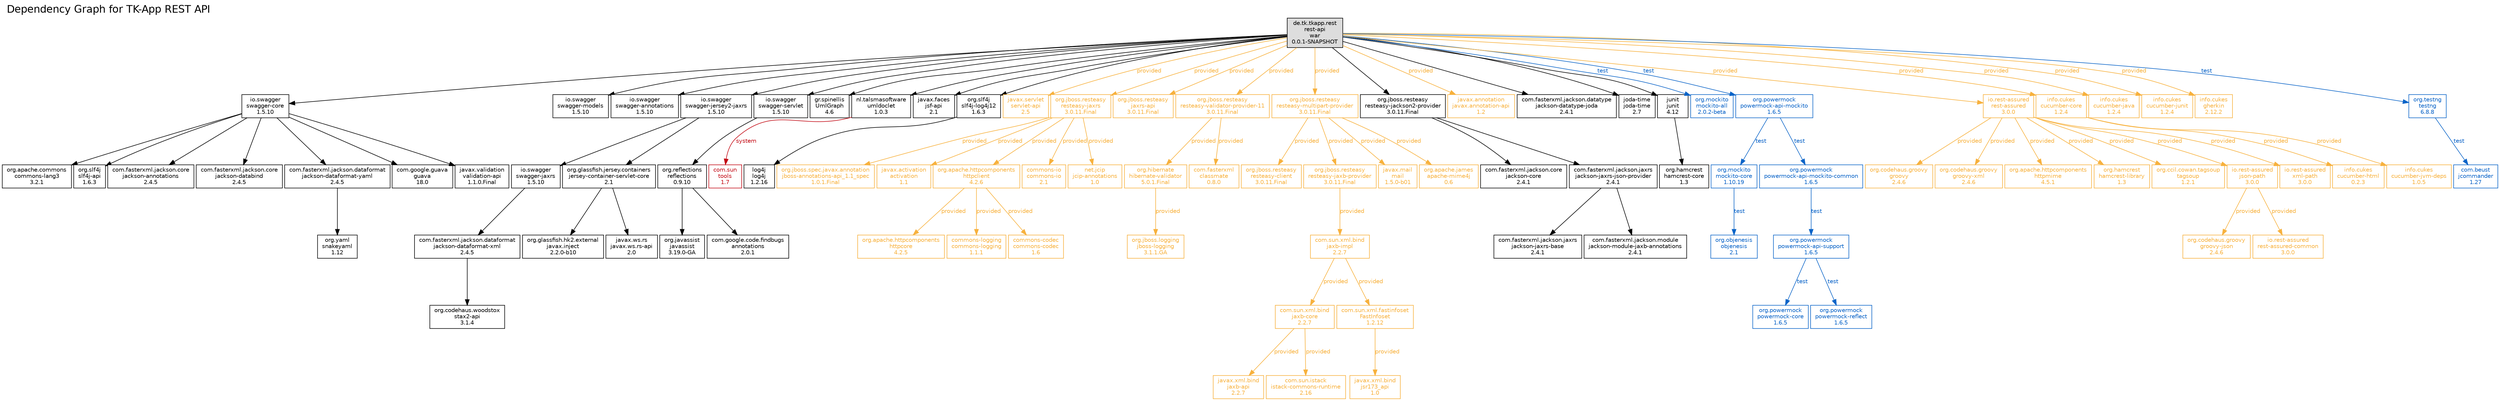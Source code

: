 digraph dependencies {

  graph [ label="Dependency Graph for TK-App REST API" labeljust="l" labelloc="t" fontsize="18" fontname="Helvetica" ranksep="1" rankdir="TB" nodesep=".05" ];
  node [ fontsize="10" fontname="Helvetica" shape="rectangle" ];
  edge [ fontsize="10" fontname="Helvetica" ];

  "0" [
    fontsize="10"
    label="de.tk.tkapp.rest\nrest-api\nwar\n0.0.1-SNAPSHOT"
    color="black"
    fontcolor="black"
    fillcolor="#dddddd"
    style="solid,filled"
  ];
  "1" [
    fontsize="10"
    label="io.swagger\nswagger-core\n1.5.10"
    color="black"
    fontcolor="black"
    fillcolor="white"
    style="solid,filled"
  ];
  "14" [
    fontsize="10"
    label="io.swagger\nswagger-models\n1.5.10"
    color="black"
    fontcolor="black"
    fillcolor="white"
    style="solid,filled"
  ];
  "18" [
    fontsize="10"
    label="io.swagger\nswagger-annotations\n1.5.10"
    color="black"
    fontcolor="black"
    fillcolor="white"
    style="solid,filled"
  ];
  "19" [
    fontsize="10"
    label="io.swagger\nswagger-jersey2-jaxrs\n1.5.10"
    color="black"
    fontcolor="black"
    fillcolor="white"
    style="solid,filled"
  ];
  "34" [
    fontsize="10"
    label="io.swagger\nswagger-servlet\n1.5.10"
    color="black"
    fontcolor="black"
    fillcolor="white"
    style="solid,filled"
  ];
  "41" [
    fontsize="10"
    label="gr.spinellis\nUmlGraph\n4.6"
    color="black"
    fontcolor="black"
    fillcolor="white"
    style="solid,filled"
  ];
  "42" [
    fontsize="10"
    label="nl.talsmasoftware\numldoclet\n1.0.3"
    color="black"
    fontcolor="black"
    fillcolor="white"
    style="solid,filled"
  ];
  "44" [
    fontsize="10"
    label="javax.faces\njsf-api\n2.1"
    color="black"
    fontcolor="black"
    fillcolor="white"
    style="solid,filled"
  ];
  "45" [
    fontsize="10"
    label="org.slf4j\nslf4j-log4j12\n1.6.3"
    color="black"
    fontcolor="black"
    fillcolor="white"
    style="solid,filled"
  ];
  "48" [
    fontsize="10"
    label="javax.servlet\nservlet-api\n2.5"
    color="#F7B13D"
    fontcolor="#F7B13D"
    fillcolor="white"
    style="solid,filled"
  ];
  "49" [
    fontsize="10"
    label="org.jboss.resteasy\nresteasy-jaxrs\n3.0.11.Final"
    color="#F7B13D"
    fontcolor="#F7B13D"
    fillcolor="white"
    style="solid,filled"
  ];
  "59" [
    fontsize="10"
    label="org.jboss.resteasy\njaxrs-api\n3.0.11.Final"
    color="#F7B13D"
    fontcolor="#F7B13D"
    fillcolor="white"
    style="solid,filled"
  ];
  "60" [
    fontsize="10"
    label="org.jboss.resteasy\nresteasy-validator-provider-11\n3.0.11.Final"
    color="#F7B13D"
    fontcolor="#F7B13D"
    fillcolor="white"
    style="solid,filled"
  ];
  "66" [
    fontsize="10"
    label="org.jboss.resteasy\nresteasy-multipart-provider\n3.0.11.Final"
    color="#F7B13D"
    fontcolor="#F7B13D"
    fillcolor="white"
    style="solid,filled"
  ];
  "81" [
    fontsize="10"
    label="org.jboss.resteasy\nresteasy-jackson2-provider\n3.0.11.Final"
    color="black"
    fontcolor="black"
    fillcolor="white"
    style="solid,filled"
  ];
  "94" [
    fontsize="10"
    label="javax.annotation\njavax.annotation-api\n1.2"
    color="#F7B13D"
    fontcolor="#F7B13D"
    fillcolor="white"
    style="solid,filled"
  ];
  "95" [
    fontsize="10"
    label="com.fasterxml.jackson.datatype\njackson-datatype-joda\n2.4.1"
    color="black"
    fontcolor="black"
    fillcolor="white"
    style="solid,filled"
  ];
  "100" [
    fontsize="10"
    label="joda-time\njoda-time\n2.7"
    color="black"
    fontcolor="black"
    fillcolor="white"
    style="solid,filled"
  ];
  "101" [
    fontsize="10"
    label="junit\njunit\n4.12"
    color="black"
    fontcolor="black"
    fillcolor="white"
    style="solid,filled"
  ];
  "103" [
    fontsize="10"
    label="org.mockito\nmockito-all\n2.0.2-beta"
    color="#0A64C8"
    fontcolor="#0A64C8"
    fillcolor="white"
    style="solid,filled"
  ];
  "104" [
    fontsize="10"
    label="org.powermock\npowermock-api-mockito\n1.6.5"
    color="#0A64C8"
    fontcolor="#0A64C8"
    fillcolor="white"
    style="solid,filled"
  ];
  "114" [
    fontsize="10"
    label="io.rest-assured\nrest-assured\n3.0.0"
    color="#F7B13D"
    fontcolor="#F7B13D"
    fillcolor="white"
    style="solid,filled"
  ];
  "138" [
    fontsize="10"
    label="info.cukes\ncucumber-core\n1.2.4"
    color="#F7B13D"
    fontcolor="#F7B13D"
    fillcolor="white"
    style="solid,filled"
  ];
  "142" [
    fontsize="10"
    label="info.cukes\ncucumber-java\n1.2.4"
    color="#F7B13D"
    fontcolor="#F7B13D"
    fillcolor="white"
    style="solid,filled"
  ];
  "144" [
    fontsize="10"
    label="info.cukes\ncucumber-junit\n1.2.4"
    color="#F7B13D"
    fontcolor="#F7B13D"
    fillcolor="white"
    style="solid,filled"
  ];
  "147" [
    fontsize="10"
    label="info.cukes\ngherkin\n2.12.2"
    color="#F7B13D"
    fontcolor="#F7B13D"
    fillcolor="white"
    style="solid,filled"
  ];
  "148" [
    fontsize="10"
    label="org.testng\ntestng\n6.8.8"
    color="#0A64C8"
    fontcolor="#0A64C8"
    fillcolor="white"
    style="solid,filled"
  ];
  "2" [
    fontsize="10"
    label="org.apache.commons\ncommons-lang3\n3.2.1"
    color="black"
    fontcolor="black"
    fillcolor="white"
    style="solid,filled"
  ];
  "3" [
    fontsize="10"
    label="org.slf4j\nslf4j-api\n1.6.3"
    color="black"
    fontcolor="black"
    fillcolor="white"
    style="solid,filled"
  ];
  "4" [
    fontsize="10"
    label="com.fasterxml.jackson.core\njackson-annotations\n2.4.5"
    color="black"
    fontcolor="black"
    fillcolor="white"
    style="solid,filled"
  ];
  "5" [
    fontsize="10"
    label="com.fasterxml.jackson.core\njackson-databind\n2.4.5"
    color="black"
    fontcolor="black"
    fillcolor="white"
    style="solid,filled"
  ];
  "8" [
    fontsize="10"
    label="com.fasterxml.jackson.dataformat\njackson-dataformat-yaml\n2.4.5"
    color="black"
    fontcolor="black"
    fillcolor="white"
    style="solid,filled"
  ];
  "12" [
    fontsize="10"
    label="com.google.guava\nguava\n18.0"
    color="black"
    fontcolor="black"
    fillcolor="white"
    style="solid,filled"
  ];
  "13" [
    fontsize="10"
    label="javax.validation\nvalidation-api\n1.1.0.Final"
    color="black"
    fontcolor="black"
    fillcolor="white"
    style="solid,filled"
  ];
  "20" [
    fontsize="10"
    label="io.swagger\nswagger-jaxrs\n1.5.10"
    color="black"
    fontcolor="black"
    fillcolor="white"
    style="solid,filled"
  ];
  "31" [
    fontsize="10"
    label="org.glassfish.jersey.containers\njersey-container-servlet-core\n2.1"
    color="black"
    fontcolor="black"
    fillcolor="white"
    style="solid,filled"
  ];
  "36" [
    fontsize="10"
    label="org.reflections\nreflections\n0.9.10"
    color="black"
    fontcolor="black"
    fillcolor="white"
    style="solid,filled"
  ];
  "43" [
    fontsize="10"
    label="com.sun\ntools\n1.7"
    color="#C30914"
    fontcolor="#C30914"
    fillcolor="white"
    style="solid,filled"
  ];
  "47" [
    fontsize="10"
    label="log4j\nlog4j\n1.2.16"
    color="black"
    fontcolor="black"
    fillcolor="white"
    style="solid,filled"
  ];
  "51" [
    fontsize="10"
    label="org.jboss.spec.javax.annotation\njboss-annotations-api_1.1_spec\n1.0.1.Final"
    color="#F7B13D"
    fontcolor="#F7B13D"
    fillcolor="white"
    style="solid,filled"
  ];
  "52" [
    fontsize="10"
    label="javax.activation\nactivation\n1.1"
    color="#F7B13D"
    fontcolor="#F7B13D"
    fillcolor="white"
    style="solid,filled"
  ];
  "53" [
    fontsize="10"
    label="org.apache.httpcomponents\nhttpclient\n4.2.6"
    color="#F7B13D"
    fontcolor="#F7B13D"
    fillcolor="white"
    style="solid,filled"
  ];
  "57" [
    fontsize="10"
    label="commons-io\ncommons-io\n2.1"
    color="#F7B13D"
    fontcolor="#F7B13D"
    fillcolor="white"
    style="solid,filled"
  ];
  "58" [
    fontsize="10"
    label="net.jcip\njcip-annotations\n1.0"
    color="#F7B13D"
    fontcolor="#F7B13D"
    fillcolor="white"
    style="solid,filled"
  ];
  "61" [
    fontsize="10"
    label="org.hibernate\nhibernate-validator\n5.0.1.Final"
    color="#F7B13D"
    fontcolor="#F7B13D"
    fillcolor="white"
    style="solid,filled"
  ];
  "65" [
    fontsize="10"
    label="com.fasterxml\nclassmate\n0.8.0"
    color="#F7B13D"
    fontcolor="#F7B13D"
    fillcolor="white"
    style="solid,filled"
  ];
  "68" [
    fontsize="10"
    label="org.jboss.resteasy\nresteasy-client\n3.0.11.Final"
    color="#F7B13D"
    fontcolor="#F7B13D"
    fillcolor="white"
    style="solid,filled"
  ];
  "70" [
    fontsize="10"
    label="org.jboss.resteasy\nresteasy-jaxb-provider\n3.0.11.Final"
    color="#F7B13D"
    fontcolor="#F7B13D"
    fillcolor="white"
    style="solid,filled"
  ];
  "77" [
    fontsize="10"
    label="javax.mail\nmail\n1.5.0-b01"
    color="#F7B13D"
    fontcolor="#F7B13D"
    fillcolor="white"
    style="solid,filled"
  ];
  "79" [
    fontsize="10"
    label="org.apache.james\napache-mime4j\n0.6"
    color="#F7B13D"
    fontcolor="#F7B13D"
    fillcolor="white"
    style="solid,filled"
  ];
  "82" [
    fontsize="10"
    label="com.fasterxml.jackson.core\njackson-core\n2.4.1"
    color="black"
    fontcolor="black"
    fillcolor="white"
    style="solid,filled"
  ];
  "85" [
    fontsize="10"
    label="com.fasterxml.jackson.jaxrs\njackson-jaxrs-json-provider\n2.4.1"
    color="black"
    fontcolor="black"
    fillcolor="white"
    style="solid,filled"
  ];
  "102" [
    fontsize="10"
    label="org.hamcrest\nhamcrest-core\n1.3"
    color="black"
    fontcolor="black"
    fillcolor="white"
    style="solid,filled"
  ];
  "105" [
    fontsize="10"
    label="org.mockito\nmockito-core\n1.10.19"
    color="#0A64C8"
    fontcolor="#0A64C8"
    fillcolor="white"
    style="solid,filled"
  ];
  "107" [
    fontsize="10"
    label="org.powermock\npowermock-api-mockito-common\n1.6.5"
    color="#0A64C8"
    fontcolor="#0A64C8"
    fillcolor="white"
    style="solid,filled"
  ];
  "115" [
    fontsize="10"
    label="org.codehaus.groovy\ngroovy\n2.4.6"
    color="#F7B13D"
    fontcolor="#F7B13D"
    fillcolor="white"
    style="solid,filled"
  ];
  "116" [
    fontsize="10"
    label="org.codehaus.groovy\ngroovy-xml\n2.4.6"
    color="#F7B13D"
    fontcolor="#F7B13D"
    fillcolor="white"
    style="solid,filled"
  ];
  "119" [
    fontsize="10"
    label="org.apache.httpcomponents\nhttpmime\n4.5.1"
    color="#F7B13D"
    fontcolor="#F7B13D"
    fillcolor="white"
    style="solid,filled"
  ];
  "122" [
    fontsize="10"
    label="org.hamcrest\nhamcrest-library\n1.3"
    color="#F7B13D"
    fontcolor="#F7B13D"
    fillcolor="white"
    style="solid,filled"
  ];
  "124" [
    fontsize="10"
    label="org.ccil.cowan.tagsoup\ntagsoup\n1.2.1"
    color="#F7B13D"
    fontcolor="#F7B13D"
    fillcolor="white"
    style="solid,filled"
  ];
  "125" [
    fontsize="10"
    label="io.rest-assured\njson-path\n3.0.0"
    color="#F7B13D"
    fontcolor="#F7B13D"
    fillcolor="white"
    style="solid,filled"
  ];
  "132" [
    fontsize="10"
    label="io.rest-assured\nxml-path\n3.0.0"
    color="#F7B13D"
    fontcolor="#F7B13D"
    fillcolor="white"
    style="solid,filled"
  ];
  "139" [
    fontsize="10"
    label="info.cukes\ncucumber-html\n0.2.3"
    color="#F7B13D"
    fontcolor="#F7B13D"
    fillcolor="white"
    style="solid,filled"
  ];
  "140" [
    fontsize="10"
    label="info.cukes\ncucumber-jvm-deps\n1.0.5"
    color="#F7B13D"
    fontcolor="#F7B13D"
    fillcolor="white"
    style="solid,filled"
  ];
  "149" [
    fontsize="10"
    label="com.beust\njcommander\n1.27"
    color="#0A64C8"
    fontcolor="#0A64C8"
    fillcolor="white"
    style="solid,filled"
  ];
  "10" [
    fontsize="10"
    label="org.yaml\nsnakeyaml\n1.12"
    color="black"
    fontcolor="black"
    fillcolor="white"
    style="solid,filled"
  ];
  "22" [
    fontsize="10"
    label="com.fasterxml.jackson.dataformat\njackson-dataformat-xml\n2.4.5"
    color="black"
    fontcolor="black"
    fillcolor="white"
    style="solid,filled"
  ];
  "32" [
    fontsize="10"
    label="org.glassfish.hk2.external\njavax.inject\n2.2.0-b10"
    color="black"
    fontcolor="black"
    fillcolor="white"
    style="solid,filled"
  ];
  "33" [
    fontsize="10"
    label="javax.ws.rs\njavax.ws.rs-api\n2.0"
    color="black"
    fontcolor="black"
    fillcolor="white"
    style="solid,filled"
  ];
  "38" [
    fontsize="10"
    label="org.javassist\njavassist\n3.19.0-GA"
    color="black"
    fontcolor="black"
    fillcolor="white"
    style="solid,filled"
  ];
  "39" [
    fontsize="10"
    label="com.google.code.findbugs\nannotations\n2.0.1"
    color="black"
    fontcolor="black"
    fillcolor="white"
    style="solid,filled"
  ];
  "54" [
    fontsize="10"
    label="org.apache.httpcomponents\nhttpcore\n4.2.5"
    color="#F7B13D"
    fontcolor="#F7B13D"
    fillcolor="white"
    style="solid,filled"
  ];
  "55" [
    fontsize="10"
    label="commons-logging\ncommons-logging\n1.1.1"
    color="#F7B13D"
    fontcolor="#F7B13D"
    fillcolor="white"
    style="solid,filled"
  ];
  "56" [
    fontsize="10"
    label="commons-codec\ncommons-codec\n1.6"
    color="#F7B13D"
    fontcolor="#F7B13D"
    fillcolor="white"
    style="solid,filled"
  ];
  "63" [
    fontsize="10"
    label="org.jboss.logging\njboss-logging\n3.1.1.GA"
    color="#F7B13D"
    fontcolor="#F7B13D"
    fillcolor="white"
    style="solid,filled"
  ];
  "71" [
    fontsize="10"
    label="com.sun.xml.bind\njaxb-impl\n2.2.7"
    color="#F7B13D"
    fontcolor="#F7B13D"
    fillcolor="white"
    style="solid,filled"
  ];
  "86" [
    fontsize="10"
    label="com.fasterxml.jackson.jaxrs\njackson-jaxrs-base\n2.4.1"
    color="black"
    fontcolor="black"
    fillcolor="white"
    style="solid,filled"
  ];
  "91" [
    fontsize="10"
    label="com.fasterxml.jackson.module\njackson-module-jaxb-annotations\n2.4.1"
    color="black"
    fontcolor="black"
    fillcolor="white"
    style="solid,filled"
  ];
  "106" [
    fontsize="10"
    label="org.objenesis\nobjenesis\n2.1"
    color="#0A64C8"
    fontcolor="#0A64C8"
    fillcolor="white"
    style="solid,filled"
  ];
  "108" [
    fontsize="10"
    label="org.powermock\npowermock-api-support\n1.6.5"
    color="#0A64C8"
    fontcolor="#0A64C8"
    fillcolor="white"
    style="solid,filled"
  ];
  "126" [
    fontsize="10"
    label="org.codehaus.groovy\ngroovy-json\n2.4.6"
    color="#F7B13D"
    fontcolor="#F7B13D"
    fillcolor="white"
    style="solid,filled"
  ];
  "129" [
    fontsize="10"
    label="io.rest-assured\nrest-assured-common\n3.0.0"
    color="#F7B13D"
    fontcolor="#F7B13D"
    fillcolor="white"
    style="solid,filled"
  ];
  "26" [
    fontsize="10"
    label="org.codehaus.woodstox\nstax2-api\n3.1.4"
    color="black"
    fontcolor="black"
    fillcolor="white"
    style="solid,filled"
  ];
  "72" [
    fontsize="10"
    label="com.sun.xml.bind\njaxb-core\n2.2.7"
    color="#F7B13D"
    fontcolor="#F7B13D"
    fillcolor="white"
    style="solid,filled"
  ];
  "75" [
    fontsize="10"
    label="com.sun.xml.fastinfoset\nFastInfoset\n1.2.12"
    color="#F7B13D"
    fontcolor="#F7B13D"
    fillcolor="white"
    style="solid,filled"
  ];
  "109" [
    fontsize="10"
    label="org.powermock\npowermock-core\n1.6.5"
    color="#0A64C8"
    fontcolor="#0A64C8"
    fillcolor="white"
    style="solid,filled"
  ];
  "112" [
    fontsize="10"
    label="org.powermock\npowermock-reflect\n1.6.5"
    color="#0A64C8"
    fontcolor="#0A64C8"
    fillcolor="white"
    style="solid,filled"
  ];
  "73" [
    fontsize="10"
    label="javax.xml.bind\njaxb-api\n2.2.7"
    color="#F7B13D"
    fontcolor="#F7B13D"
    fillcolor="white"
    style="solid,filled"
  ];
  "74" [
    fontsize="10"
    label="com.sun.istack\nistack-commons-runtime\n2.16"
    color="#F7B13D"
    fontcolor="#F7B13D"
    fillcolor="white"
    style="solid,filled"
  ];
  "76" [
    fontsize="10"
    label="javax.xml.bind\njsr173_api\n1.0"
    color="#F7B13D"
    fontcolor="#F7B13D"
    fillcolor="white"
    style="solid,filled"
  ];

  "0" -> "1" [
    label=""
    style="solid"
    color="black"
    fontcolor="black"
    weight="1.0"
  ];
  "0" -> "14" [
    label=""
    style="solid"
    color="black"
    fontcolor="black"
    weight="1.0"
  ];
  "0" -> "18" [
    label=""
    style="solid"
    color="black"
    fontcolor="black"
    weight="1.0"
  ];
  "0" -> "19" [
    label=""
    style="solid"
    color="black"
    fontcolor="black"
    weight="1.0"
  ];
  "0" -> "34" [
    label=""
    style="solid"
    color="black"
    fontcolor="black"
    weight="1.0"
  ];
  "0" -> "41" [
    label=""
    style="solid"
    color="black"
    fontcolor="black"
    weight="1.0"
  ];
  "0" -> "42" [
    label=""
    style="solid"
    color="black"
    fontcolor="black"
    weight="1.0"
  ];
  "0" -> "44" [
    label=""
    style="solid"
    color="black"
    fontcolor="black"
    weight="1.0"
  ];
  "0" -> "45" [
    label=""
    style="solid"
    color="black"
    fontcolor="black"
    weight="1.0"
  ];
  "0" -> "48" [
    label="provided"
    style="solid"
    color="#F7B13D"
    fontcolor="#F7B13D"
    weight="1.0"
  ];
  "0" -> "49" [
    label="provided"
    style="solid"
    color="#F7B13D"
    fontcolor="#F7B13D"
    weight="1.0"
  ];
  "0" -> "59" [
    label="provided"
    style="solid"
    color="#F7B13D"
    fontcolor="#F7B13D"
    weight="1.0"
  ];
  "0" -> "60" [
    label="provided"
    style="solid"
    color="#F7B13D"
    fontcolor="#F7B13D"
    weight="1.0"
  ];
  "0" -> "66" [
    label="provided"
    style="solid"
    color="#F7B13D"
    fontcolor="#F7B13D"
    weight="1.0"
  ];
  "0" -> "81" [
    label=""
    style="solid"
    color="black"
    fontcolor="black"
    weight="1.0"
  ];
  "0" -> "94" [
    label="provided"
    style="solid"
    color="#F7B13D"
    fontcolor="#F7B13D"
    weight="1.0"
  ];
  "0" -> "95" [
    label=""
    style="solid"
    color="black"
    fontcolor="black"
    weight="1.0"
  ];
  "0" -> "100" [
    label=""
    style="solid"
    color="black"
    fontcolor="black"
    weight="1.0"
  ];
  "0" -> "101" [
    label=""
    style="solid"
    color="black"
    fontcolor="black"
    weight="1.0"
  ];
  "0" -> "103" [
    label="test"
    style="solid"
    color="#0A64C8"
    fontcolor="#0A64C8"
    weight="1.0"
  ];
  "0" -> "104" [
    label="test"
    style="solid"
    color="#0A64C8"
    fontcolor="#0A64C8"
    weight="1.0"
  ];
  "0" -> "114" [
    label="provided"
    style="solid"
    color="#F7B13D"
    fontcolor="#F7B13D"
    weight="1.0"
  ];
  "0" -> "138" [
    label="provided"
    style="solid"
    color="#F7B13D"
    fontcolor="#F7B13D"
    weight="1.0"
  ];
  "0" -> "142" [
    label="provided"
    style="solid"
    color="#F7B13D"
    fontcolor="#F7B13D"
    weight="1.0"
  ];
  "0" -> "144" [
    label="provided"
    style="solid"
    color="#F7B13D"
    fontcolor="#F7B13D"
    weight="1.0"
  ];
  "0" -> "147" [
    label="provided"
    style="solid"
    color="#F7B13D"
    fontcolor="#F7B13D"
    weight="1.0"
  ];
  "0" -> "148" [
    label="test"
    style="solid"
    color="#0A64C8"
    fontcolor="#0A64C8"
    weight="1.0"
  ];
  "1" -> "2" [
    label=""
    style="solid"
    color="black"
    fontcolor="black"
    weight="1.0"
  ];
  "1" -> "3" [
    label=""
    style="solid"
    color="black"
    fontcolor="black"
    weight="1.0"
  ];
  "1" -> "4" [
    label=""
    style="solid"
    color="black"
    fontcolor="black"
    weight="1.0"
  ];
  "1" -> "5" [
    label=""
    style="solid"
    color="black"
    fontcolor="black"
    weight="1.0"
  ];
  "1" -> "8" [
    label=""
    style="solid"
    color="black"
    fontcolor="black"
    weight="1.0"
  ];
  "1" -> "12" [
    label=""
    style="solid"
    color="black"
    fontcolor="black"
    weight="1.0"
  ];
  "1" -> "13" [
    label=""
    style="solid"
    color="black"
    fontcolor="black"
    weight="1.0"
  ];
  "19" -> "20" [
    label=""
    style="solid"
    color="black"
    fontcolor="black"
    weight="1.0"
  ];
  "19" -> "31" [
    label=""
    style="solid"
    color="black"
    fontcolor="black"
    weight="1.0"
  ];
  "34" -> "36" [
    label=""
    style="solid"
    color="black"
    fontcolor="black"
    weight="1.0"
  ];
  "42" -> "43" [
    label="system"
    style="solid"
    color="#C30914"
    fontcolor="#C30914"
    weight="1.0"
  ];
  "45" -> "47" [
    label=""
    style="solid"
    color="black"
    fontcolor="black"
    weight="1.0"
  ];
  "49" -> "51" [
    label="provided"
    style="solid"
    color="#F7B13D"
    fontcolor="#F7B13D"
    weight="1.0"
  ];
  "49" -> "52" [
    label="provided"
    style="solid"
    color="#F7B13D"
    fontcolor="#F7B13D"
    weight="1.0"
  ];
  "49" -> "53" [
    label="provided"
    style="solid"
    color="#F7B13D"
    fontcolor="#F7B13D"
    weight="1.0"
  ];
  "49" -> "57" [
    label="provided"
    style="solid"
    color="#F7B13D"
    fontcolor="#F7B13D"
    weight="1.0"
  ];
  "49" -> "58" [
    label="provided"
    style="solid"
    color="#F7B13D"
    fontcolor="#F7B13D"
    weight="1.0"
  ];
  "60" -> "61" [
    label="provided"
    style="solid"
    color="#F7B13D"
    fontcolor="#F7B13D"
    weight="1.0"
  ];
  "60" -> "65" [
    label="provided"
    style="solid"
    color="#F7B13D"
    fontcolor="#F7B13D"
    weight="1.0"
  ];
  "66" -> "68" [
    label="provided"
    style="solid"
    color="#F7B13D"
    fontcolor="#F7B13D"
    weight="1.0"
  ];
  "66" -> "70" [
    label="provided"
    style="solid"
    color="#F7B13D"
    fontcolor="#F7B13D"
    weight="1.0"
  ];
  "66" -> "77" [
    label="provided"
    style="solid"
    color="#F7B13D"
    fontcolor="#F7B13D"
    weight="1.0"
  ];
  "66" -> "79" [
    label="provided"
    style="solid"
    color="#F7B13D"
    fontcolor="#F7B13D"
    weight="1.0"
  ];
  "81" -> "82" [
    label=""
    style="solid"
    color="black"
    fontcolor="black"
    weight="1.0"
  ];
  "81" -> "85" [
    label=""
    style="solid"
    color="black"
    fontcolor="black"
    weight="1.0"
  ];
  "101" -> "102" [
    label=""
    style="solid"
    color="black"
    fontcolor="black"
    weight="1.0"
  ];
  "104" -> "105" [
    label="test"
    style="solid"
    color="#0A64C8"
    fontcolor="#0A64C8"
    weight="1.0"
  ];
  "104" -> "107" [
    label="test"
    style="solid"
    color="#0A64C8"
    fontcolor="#0A64C8"
    weight="1.0"
  ];
  "114" -> "115" [
    label="provided"
    style="solid"
    color="#F7B13D"
    fontcolor="#F7B13D"
    weight="1.0"
  ];
  "114" -> "116" [
    label="provided"
    style="solid"
    color="#F7B13D"
    fontcolor="#F7B13D"
    weight="1.0"
  ];
  "114" -> "119" [
    label="provided"
    style="solid"
    color="#F7B13D"
    fontcolor="#F7B13D"
    weight="1.0"
  ];
  "114" -> "122" [
    label="provided"
    style="solid"
    color="#F7B13D"
    fontcolor="#F7B13D"
    weight="1.0"
  ];
  "114" -> "124" [
    label="provided"
    style="solid"
    color="#F7B13D"
    fontcolor="#F7B13D"
    weight="1.0"
  ];
  "114" -> "125" [
    label="provided"
    style="solid"
    color="#F7B13D"
    fontcolor="#F7B13D"
    weight="1.0"
  ];
  "114" -> "132" [
    label="provided"
    style="solid"
    color="#F7B13D"
    fontcolor="#F7B13D"
    weight="1.0"
  ];
  "138" -> "139" [
    label="provided"
    style="solid"
    color="#F7B13D"
    fontcolor="#F7B13D"
    weight="1.0"
  ];
  "138" -> "140" [
    label="provided"
    style="solid"
    color="#F7B13D"
    fontcolor="#F7B13D"
    weight="1.0"
  ];
  "148" -> "149" [
    label="test"
    style="solid"
    color="#0A64C8"
    fontcolor="#0A64C8"
    weight="1.0"
  ];
  "8" -> "10" [
    label=""
    style="solid"
    color="black"
    fontcolor="black"
    weight="1.0"
  ];
  "20" -> "22" [
    label=""
    style="solid"
    color="black"
    fontcolor="black"
    weight="1.0"
  ];
  "31" -> "32" [
    label=""
    style="solid"
    color="black"
    fontcolor="black"
    weight="1.0"
  ];
  "31" -> "33" [
    label=""
    style="solid"
    color="black"
    fontcolor="black"
    weight="1.0"
  ];
  "36" -> "38" [
    label=""
    style="solid"
    color="black"
    fontcolor="black"
    weight="1.0"
  ];
  "36" -> "39" [
    label=""
    style="solid"
    color="black"
    fontcolor="black"
    weight="1.0"
  ];
  "53" -> "54" [
    label="provided"
    style="solid"
    color="#F7B13D"
    fontcolor="#F7B13D"
    weight="1.0"
  ];
  "53" -> "55" [
    label="provided"
    style="solid"
    color="#F7B13D"
    fontcolor="#F7B13D"
    weight="1.0"
  ];
  "53" -> "56" [
    label="provided"
    style="solid"
    color="#F7B13D"
    fontcolor="#F7B13D"
    weight="1.0"
  ];
  "61" -> "63" [
    label="provided"
    style="solid"
    color="#F7B13D"
    fontcolor="#F7B13D"
    weight="1.0"
  ];
  "70" -> "71" [
    label="provided"
    style="solid"
    color="#F7B13D"
    fontcolor="#F7B13D"
    weight="1.0"
  ];
  "85" -> "86" [
    label=""
    style="solid"
    color="black"
    fontcolor="black"
    weight="1.0"
  ];
  "85" -> "91" [
    label=""
    style="solid"
    color="black"
    fontcolor="black"
    weight="1.0"
  ];
  "105" -> "106" [
    label="test"
    style="solid"
    color="#0A64C8"
    fontcolor="#0A64C8"
    weight="1.0"
  ];
  "107" -> "108" [
    label="test"
    style="solid"
    color="#0A64C8"
    fontcolor="#0A64C8"
    weight="1.0"
  ];
  "125" -> "126" [
    label="provided"
    style="solid"
    color="#F7B13D"
    fontcolor="#F7B13D"
    weight="1.0"
  ];
  "125" -> "129" [
    label="provided"
    style="solid"
    color="#F7B13D"
    fontcolor="#F7B13D"
    weight="1.0"
  ];
  "22" -> "26" [
    label=""
    style="solid"
    color="black"
    fontcolor="black"
    weight="1.0"
  ];
  "71" -> "72" [
    label="provided"
    style="solid"
    color="#F7B13D"
    fontcolor="#F7B13D"
    weight="1.0"
  ];
  "71" -> "75" [
    label="provided"
    style="solid"
    color="#F7B13D"
    fontcolor="#F7B13D"
    weight="1.0"
  ];
  "108" -> "109" [
    label="test"
    style="solid"
    color="#0A64C8"
    fontcolor="#0A64C8"
    weight="1.0"
  ];
  "108" -> "112" [
    label="test"
    style="solid"
    color="#0A64C8"
    fontcolor="#0A64C8"
    weight="1.0"
  ];
  "72" -> "73" [
    label="provided"
    style="solid"
    color="#F7B13D"
    fontcolor="#F7B13D"
    weight="1.0"
  ];
  "72" -> "74" [
    label="provided"
    style="solid"
    color="#F7B13D"
    fontcolor="#F7B13D"
    weight="1.0"
  ];
  "75" -> "76" [
    label="provided"
    style="solid"
    color="#F7B13D"
    fontcolor="#F7B13D"
    weight="1.0"
  ];
}
